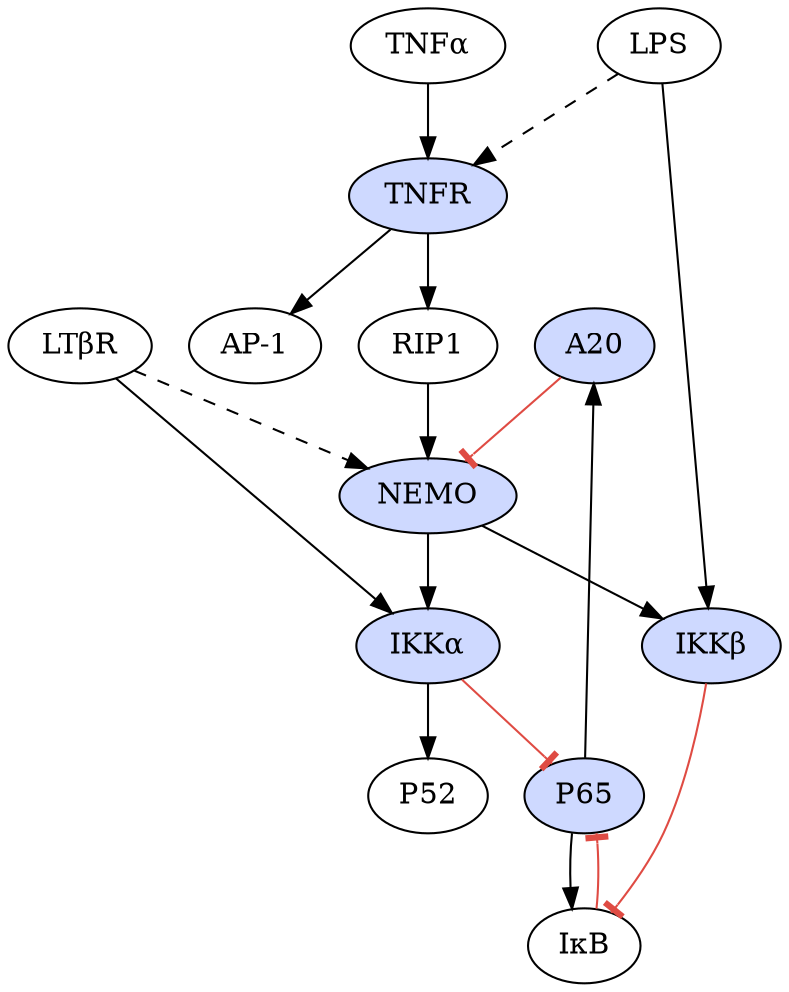 digraph fgl {
	margin = "0"
	rotate = "0"
	ratio = "fill"
	1 [label = "A20",style="filled",fillcolor="#CED9FF"]
	2 [label = "AP-1"]
	3 [label = "IκB"]
	4 [label = "IKKα",style="filled",fillcolor="#CED9FF"]
	5 [label = "IKKβ",style="filled",fillcolor="#CED9FF"]
	6 [label = "LPS"]
	7 [label = "LTβR"]
	8 [label = "NEMO",style="filled",fillcolor="#CED9FF"]
	9 [label = "P52"]
	10 [label = "P65",style="filled",fillcolor="#CED9FF"]
	11 [label = "RIP1"]
	12 [label = "TNFα"]
	13 [label = "TNFR",style="filled",fillcolor="#CED9FF"]
	1 -> 8 [arrowhead="tee",color="#DF4B43"]
	3 -> 10 [arrowhead="tee",color="#DF4B43"]
	4 -> 10 [arrowhead="tee",color="#DF4B43"]
	4 -> 9 [label = ""]
	5 -> 3 [arrowhead="tee",color="#DF4B43"]
	6 -> 5 [label = ""]
	6 -> 13 [style="dashed",label = ""]
	7 -> 8 [style="dashed", label = ""]
	7 -> 4 [label = ""]
	8 -> 5 [label = ""]
	8 -> 4 [label = ""]
	10 -> 3
	10 -> 1 [label = ""]
	11 -> 8 [label = ""]
	12 -> 13 [label = ""]
	13 -> 2 [label = ""]
	13 -> 11 [label = ""]
}
